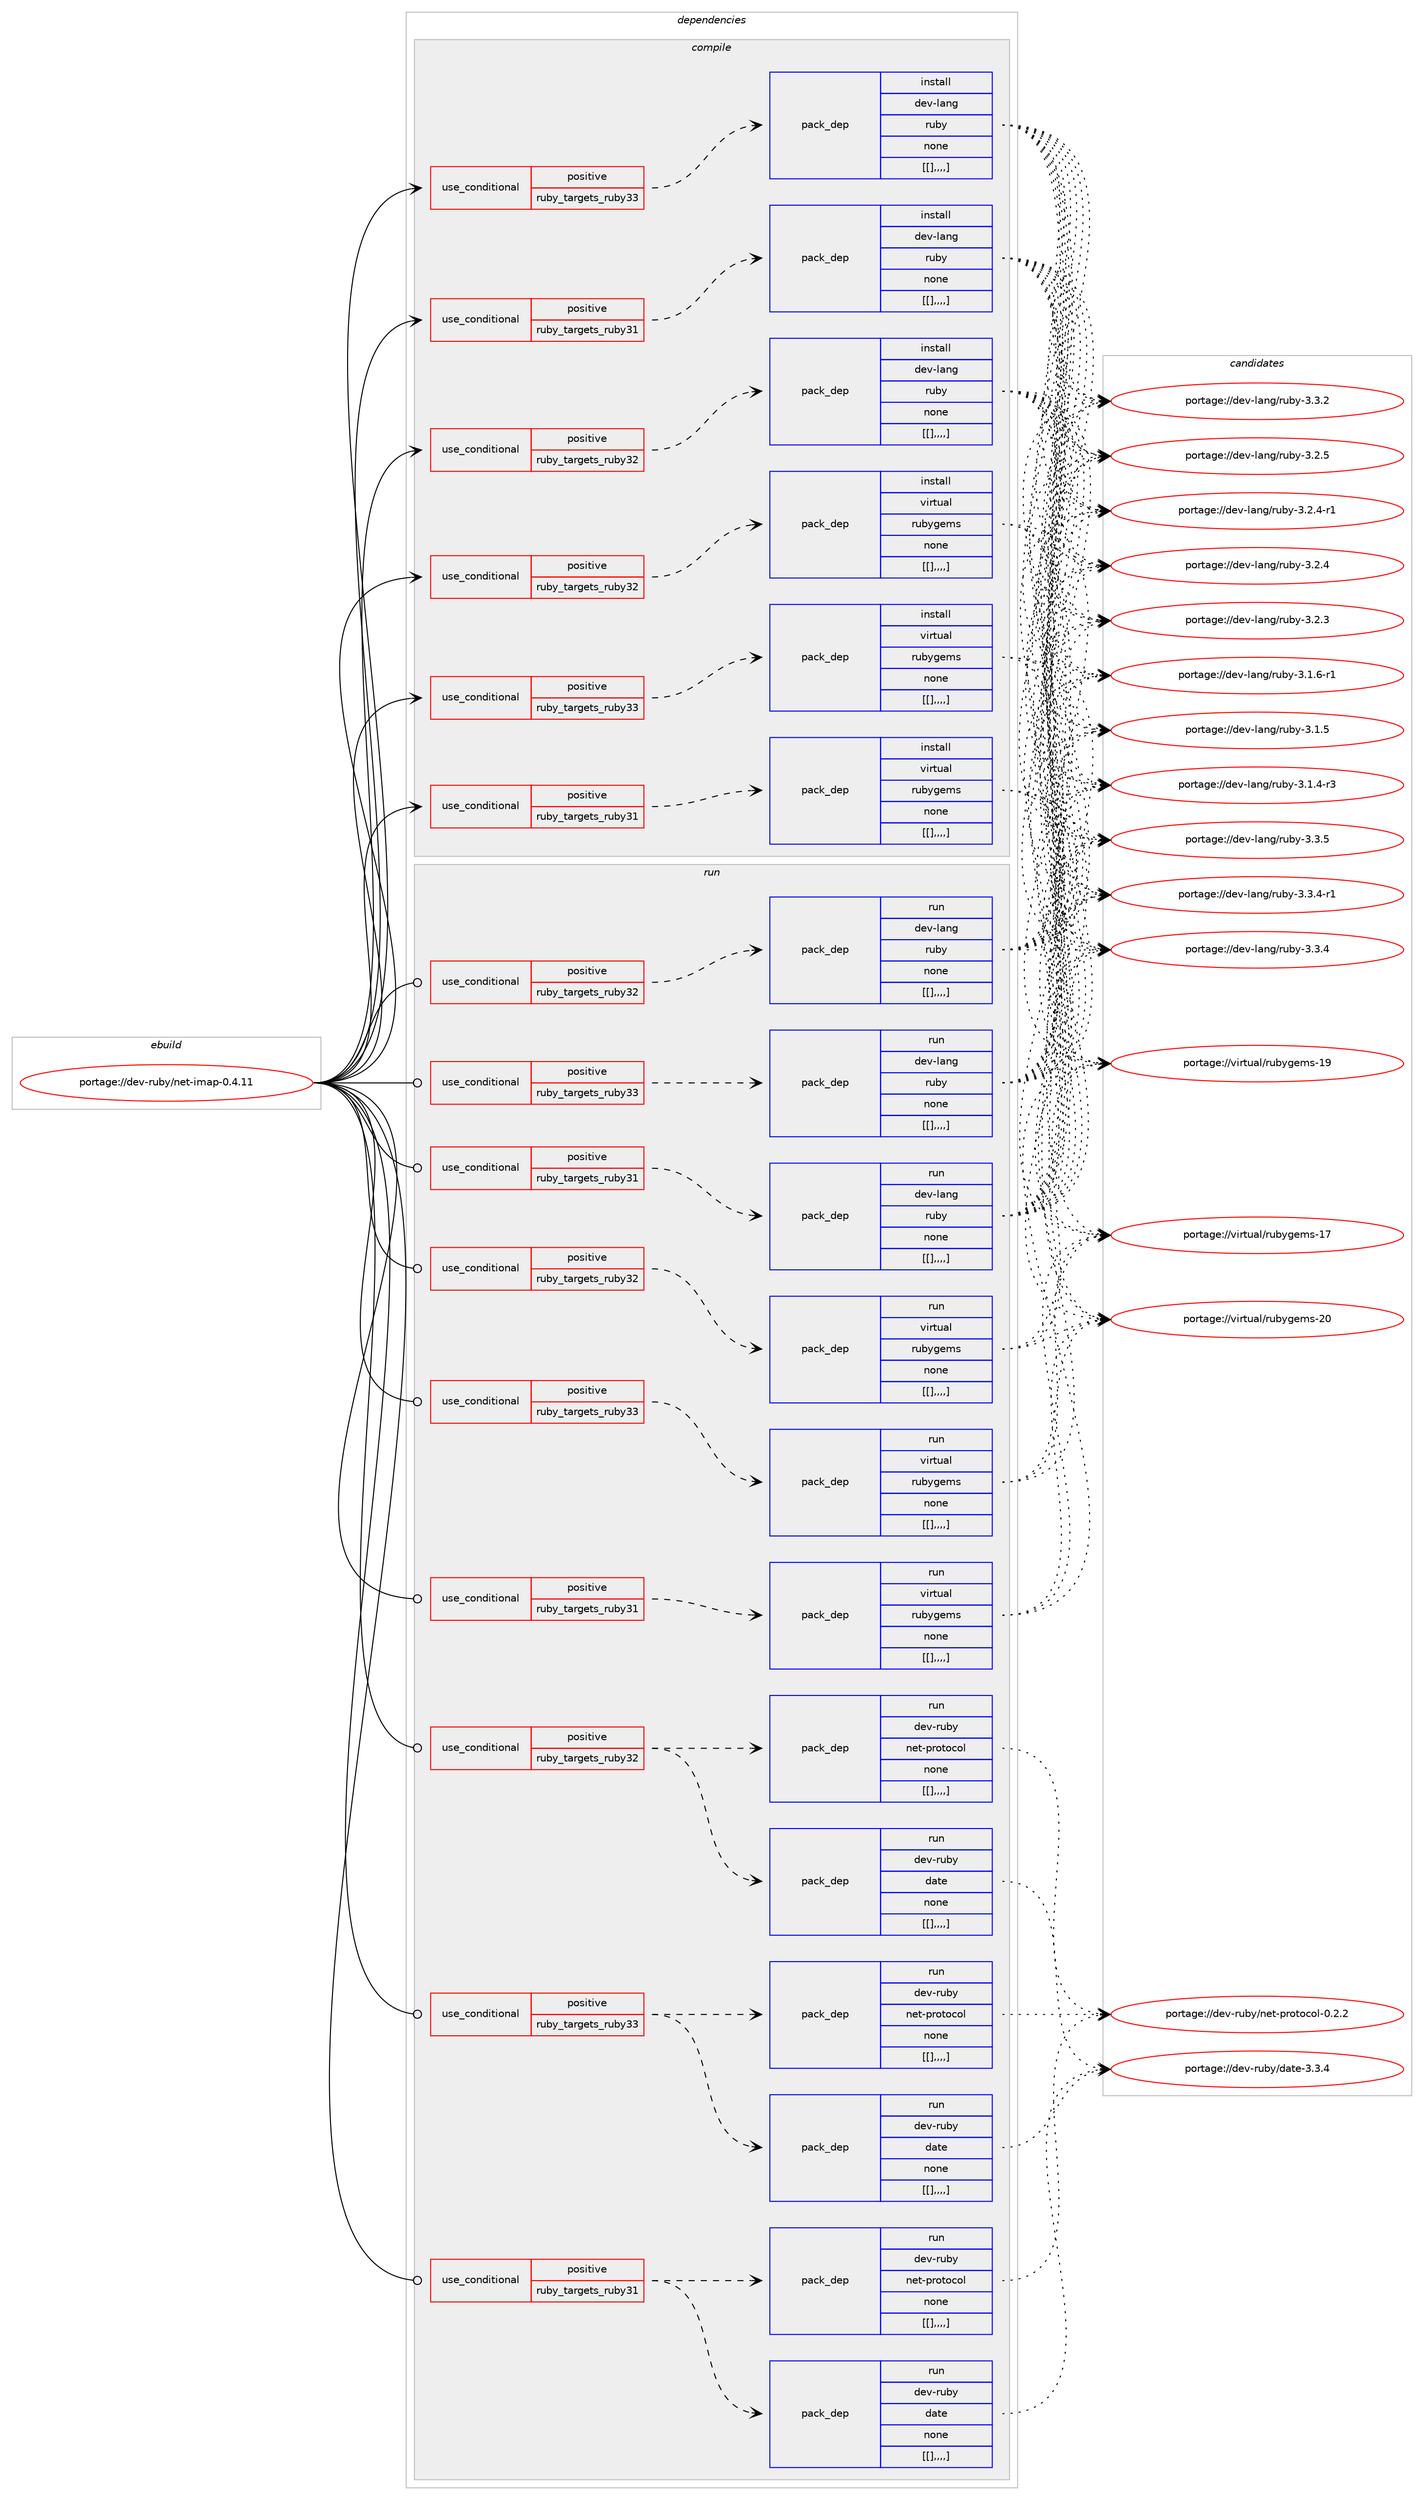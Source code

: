 digraph prolog {

# *************
# Graph options
# *************

newrank=true;
concentrate=true;
compound=true;
graph [rankdir=LR,fontname=Helvetica,fontsize=10,ranksep=1.5];#, ranksep=2.5, nodesep=0.2];
edge  [arrowhead=vee];
node  [fontname=Helvetica,fontsize=10];

# **********
# The ebuild
# **********

subgraph cluster_leftcol {
color=gray;
label=<<i>ebuild</i>>;
id [label="portage://dev-ruby/net-imap-0.4.11", color=red, width=4, href="../dev-ruby/net-imap-0.4.11.svg"];
}

# ****************
# The dependencies
# ****************

subgraph cluster_midcol {
color=gray;
label=<<i>dependencies</i>>;
subgraph cluster_compile {
fillcolor="#eeeeee";
style=filled;
label=<<i>compile</i>>;
subgraph cond53087 {
dependency195251 [label=<<TABLE BORDER="0" CELLBORDER="1" CELLSPACING="0" CELLPADDING="4"><TR><TD ROWSPAN="3" CELLPADDING="10">use_conditional</TD></TR><TR><TD>positive</TD></TR><TR><TD>ruby_targets_ruby31</TD></TR></TABLE>>, shape=none, color=red];
subgraph pack140828 {
dependency195252 [label=<<TABLE BORDER="0" CELLBORDER="1" CELLSPACING="0" CELLPADDING="4" WIDTH="220"><TR><TD ROWSPAN="6" CELLPADDING="30">pack_dep</TD></TR><TR><TD WIDTH="110">install</TD></TR><TR><TD>dev-lang</TD></TR><TR><TD>ruby</TD></TR><TR><TD>none</TD></TR><TR><TD>[[],,,,]</TD></TR></TABLE>>, shape=none, color=blue];
}
dependency195251:e -> dependency195252:w [weight=20,style="dashed",arrowhead="vee"];
}
id:e -> dependency195251:w [weight=20,style="solid",arrowhead="vee"];
subgraph cond53088 {
dependency195253 [label=<<TABLE BORDER="0" CELLBORDER="1" CELLSPACING="0" CELLPADDING="4"><TR><TD ROWSPAN="3" CELLPADDING="10">use_conditional</TD></TR><TR><TD>positive</TD></TR><TR><TD>ruby_targets_ruby31</TD></TR></TABLE>>, shape=none, color=red];
subgraph pack140829 {
dependency195254 [label=<<TABLE BORDER="0" CELLBORDER="1" CELLSPACING="0" CELLPADDING="4" WIDTH="220"><TR><TD ROWSPAN="6" CELLPADDING="30">pack_dep</TD></TR><TR><TD WIDTH="110">install</TD></TR><TR><TD>virtual</TD></TR><TR><TD>rubygems</TD></TR><TR><TD>none</TD></TR><TR><TD>[[],,,,]</TD></TR></TABLE>>, shape=none, color=blue];
}
dependency195253:e -> dependency195254:w [weight=20,style="dashed",arrowhead="vee"];
}
id:e -> dependency195253:w [weight=20,style="solid",arrowhead="vee"];
subgraph cond53089 {
dependency195255 [label=<<TABLE BORDER="0" CELLBORDER="1" CELLSPACING="0" CELLPADDING="4"><TR><TD ROWSPAN="3" CELLPADDING="10">use_conditional</TD></TR><TR><TD>positive</TD></TR><TR><TD>ruby_targets_ruby32</TD></TR></TABLE>>, shape=none, color=red];
subgraph pack140830 {
dependency195256 [label=<<TABLE BORDER="0" CELLBORDER="1" CELLSPACING="0" CELLPADDING="4" WIDTH="220"><TR><TD ROWSPAN="6" CELLPADDING="30">pack_dep</TD></TR><TR><TD WIDTH="110">install</TD></TR><TR><TD>dev-lang</TD></TR><TR><TD>ruby</TD></TR><TR><TD>none</TD></TR><TR><TD>[[],,,,]</TD></TR></TABLE>>, shape=none, color=blue];
}
dependency195255:e -> dependency195256:w [weight=20,style="dashed",arrowhead="vee"];
}
id:e -> dependency195255:w [weight=20,style="solid",arrowhead="vee"];
subgraph cond53090 {
dependency195257 [label=<<TABLE BORDER="0" CELLBORDER="1" CELLSPACING="0" CELLPADDING="4"><TR><TD ROWSPAN="3" CELLPADDING="10">use_conditional</TD></TR><TR><TD>positive</TD></TR><TR><TD>ruby_targets_ruby32</TD></TR></TABLE>>, shape=none, color=red];
subgraph pack140831 {
dependency195258 [label=<<TABLE BORDER="0" CELLBORDER="1" CELLSPACING="0" CELLPADDING="4" WIDTH="220"><TR><TD ROWSPAN="6" CELLPADDING="30">pack_dep</TD></TR><TR><TD WIDTH="110">install</TD></TR><TR><TD>virtual</TD></TR><TR><TD>rubygems</TD></TR><TR><TD>none</TD></TR><TR><TD>[[],,,,]</TD></TR></TABLE>>, shape=none, color=blue];
}
dependency195257:e -> dependency195258:w [weight=20,style="dashed",arrowhead="vee"];
}
id:e -> dependency195257:w [weight=20,style="solid",arrowhead="vee"];
subgraph cond53091 {
dependency195259 [label=<<TABLE BORDER="0" CELLBORDER="1" CELLSPACING="0" CELLPADDING="4"><TR><TD ROWSPAN="3" CELLPADDING="10">use_conditional</TD></TR><TR><TD>positive</TD></TR><TR><TD>ruby_targets_ruby33</TD></TR></TABLE>>, shape=none, color=red];
subgraph pack140832 {
dependency195260 [label=<<TABLE BORDER="0" CELLBORDER="1" CELLSPACING="0" CELLPADDING="4" WIDTH="220"><TR><TD ROWSPAN="6" CELLPADDING="30">pack_dep</TD></TR><TR><TD WIDTH="110">install</TD></TR><TR><TD>dev-lang</TD></TR><TR><TD>ruby</TD></TR><TR><TD>none</TD></TR><TR><TD>[[],,,,]</TD></TR></TABLE>>, shape=none, color=blue];
}
dependency195259:e -> dependency195260:w [weight=20,style="dashed",arrowhead="vee"];
}
id:e -> dependency195259:w [weight=20,style="solid",arrowhead="vee"];
subgraph cond53092 {
dependency195261 [label=<<TABLE BORDER="0" CELLBORDER="1" CELLSPACING="0" CELLPADDING="4"><TR><TD ROWSPAN="3" CELLPADDING="10">use_conditional</TD></TR><TR><TD>positive</TD></TR><TR><TD>ruby_targets_ruby33</TD></TR></TABLE>>, shape=none, color=red];
subgraph pack140833 {
dependency195262 [label=<<TABLE BORDER="0" CELLBORDER="1" CELLSPACING="0" CELLPADDING="4" WIDTH="220"><TR><TD ROWSPAN="6" CELLPADDING="30">pack_dep</TD></TR><TR><TD WIDTH="110">install</TD></TR><TR><TD>virtual</TD></TR><TR><TD>rubygems</TD></TR><TR><TD>none</TD></TR><TR><TD>[[],,,,]</TD></TR></TABLE>>, shape=none, color=blue];
}
dependency195261:e -> dependency195262:w [weight=20,style="dashed",arrowhead="vee"];
}
id:e -> dependency195261:w [weight=20,style="solid",arrowhead="vee"];
}
subgraph cluster_compileandrun {
fillcolor="#eeeeee";
style=filled;
label=<<i>compile and run</i>>;
}
subgraph cluster_run {
fillcolor="#eeeeee";
style=filled;
label=<<i>run</i>>;
subgraph cond53093 {
dependency195263 [label=<<TABLE BORDER="0" CELLBORDER="1" CELLSPACING="0" CELLPADDING="4"><TR><TD ROWSPAN="3" CELLPADDING="10">use_conditional</TD></TR><TR><TD>positive</TD></TR><TR><TD>ruby_targets_ruby31</TD></TR></TABLE>>, shape=none, color=red];
subgraph pack140834 {
dependency195264 [label=<<TABLE BORDER="0" CELLBORDER="1" CELLSPACING="0" CELLPADDING="4" WIDTH="220"><TR><TD ROWSPAN="6" CELLPADDING="30">pack_dep</TD></TR><TR><TD WIDTH="110">run</TD></TR><TR><TD>dev-lang</TD></TR><TR><TD>ruby</TD></TR><TR><TD>none</TD></TR><TR><TD>[[],,,,]</TD></TR></TABLE>>, shape=none, color=blue];
}
dependency195263:e -> dependency195264:w [weight=20,style="dashed",arrowhead="vee"];
}
id:e -> dependency195263:w [weight=20,style="solid",arrowhead="odot"];
subgraph cond53094 {
dependency195265 [label=<<TABLE BORDER="0" CELLBORDER="1" CELLSPACING="0" CELLPADDING="4"><TR><TD ROWSPAN="3" CELLPADDING="10">use_conditional</TD></TR><TR><TD>positive</TD></TR><TR><TD>ruby_targets_ruby31</TD></TR></TABLE>>, shape=none, color=red];
subgraph pack140835 {
dependency195266 [label=<<TABLE BORDER="0" CELLBORDER="1" CELLSPACING="0" CELLPADDING="4" WIDTH="220"><TR><TD ROWSPAN="6" CELLPADDING="30">pack_dep</TD></TR><TR><TD WIDTH="110">run</TD></TR><TR><TD>dev-ruby</TD></TR><TR><TD>date</TD></TR><TR><TD>none</TD></TR><TR><TD>[[],,,,]</TD></TR></TABLE>>, shape=none, color=blue];
}
dependency195265:e -> dependency195266:w [weight=20,style="dashed",arrowhead="vee"];
subgraph pack140836 {
dependency195267 [label=<<TABLE BORDER="0" CELLBORDER="1" CELLSPACING="0" CELLPADDING="4" WIDTH="220"><TR><TD ROWSPAN="6" CELLPADDING="30">pack_dep</TD></TR><TR><TD WIDTH="110">run</TD></TR><TR><TD>dev-ruby</TD></TR><TR><TD>net-protocol</TD></TR><TR><TD>none</TD></TR><TR><TD>[[],,,,]</TD></TR></TABLE>>, shape=none, color=blue];
}
dependency195265:e -> dependency195267:w [weight=20,style="dashed",arrowhead="vee"];
}
id:e -> dependency195265:w [weight=20,style="solid",arrowhead="odot"];
subgraph cond53095 {
dependency195268 [label=<<TABLE BORDER="0" CELLBORDER="1" CELLSPACING="0" CELLPADDING="4"><TR><TD ROWSPAN="3" CELLPADDING="10">use_conditional</TD></TR><TR><TD>positive</TD></TR><TR><TD>ruby_targets_ruby31</TD></TR></TABLE>>, shape=none, color=red];
subgraph pack140837 {
dependency195269 [label=<<TABLE BORDER="0" CELLBORDER="1" CELLSPACING="0" CELLPADDING="4" WIDTH="220"><TR><TD ROWSPAN="6" CELLPADDING="30">pack_dep</TD></TR><TR><TD WIDTH="110">run</TD></TR><TR><TD>virtual</TD></TR><TR><TD>rubygems</TD></TR><TR><TD>none</TD></TR><TR><TD>[[],,,,]</TD></TR></TABLE>>, shape=none, color=blue];
}
dependency195268:e -> dependency195269:w [weight=20,style="dashed",arrowhead="vee"];
}
id:e -> dependency195268:w [weight=20,style="solid",arrowhead="odot"];
subgraph cond53096 {
dependency195270 [label=<<TABLE BORDER="0" CELLBORDER="1" CELLSPACING="0" CELLPADDING="4"><TR><TD ROWSPAN="3" CELLPADDING="10">use_conditional</TD></TR><TR><TD>positive</TD></TR><TR><TD>ruby_targets_ruby32</TD></TR></TABLE>>, shape=none, color=red];
subgraph pack140838 {
dependency195271 [label=<<TABLE BORDER="0" CELLBORDER="1" CELLSPACING="0" CELLPADDING="4" WIDTH="220"><TR><TD ROWSPAN="6" CELLPADDING="30">pack_dep</TD></TR><TR><TD WIDTH="110">run</TD></TR><TR><TD>dev-lang</TD></TR><TR><TD>ruby</TD></TR><TR><TD>none</TD></TR><TR><TD>[[],,,,]</TD></TR></TABLE>>, shape=none, color=blue];
}
dependency195270:e -> dependency195271:w [weight=20,style="dashed",arrowhead="vee"];
}
id:e -> dependency195270:w [weight=20,style="solid",arrowhead="odot"];
subgraph cond53097 {
dependency195272 [label=<<TABLE BORDER="0" CELLBORDER="1" CELLSPACING="0" CELLPADDING="4"><TR><TD ROWSPAN="3" CELLPADDING="10">use_conditional</TD></TR><TR><TD>positive</TD></TR><TR><TD>ruby_targets_ruby32</TD></TR></TABLE>>, shape=none, color=red];
subgraph pack140839 {
dependency195273 [label=<<TABLE BORDER="0" CELLBORDER="1" CELLSPACING="0" CELLPADDING="4" WIDTH="220"><TR><TD ROWSPAN="6" CELLPADDING="30">pack_dep</TD></TR><TR><TD WIDTH="110">run</TD></TR><TR><TD>dev-ruby</TD></TR><TR><TD>date</TD></TR><TR><TD>none</TD></TR><TR><TD>[[],,,,]</TD></TR></TABLE>>, shape=none, color=blue];
}
dependency195272:e -> dependency195273:w [weight=20,style="dashed",arrowhead="vee"];
subgraph pack140840 {
dependency195274 [label=<<TABLE BORDER="0" CELLBORDER="1" CELLSPACING="0" CELLPADDING="4" WIDTH="220"><TR><TD ROWSPAN="6" CELLPADDING="30">pack_dep</TD></TR><TR><TD WIDTH="110">run</TD></TR><TR><TD>dev-ruby</TD></TR><TR><TD>net-protocol</TD></TR><TR><TD>none</TD></TR><TR><TD>[[],,,,]</TD></TR></TABLE>>, shape=none, color=blue];
}
dependency195272:e -> dependency195274:w [weight=20,style="dashed",arrowhead="vee"];
}
id:e -> dependency195272:w [weight=20,style="solid",arrowhead="odot"];
subgraph cond53098 {
dependency195275 [label=<<TABLE BORDER="0" CELLBORDER="1" CELLSPACING="0" CELLPADDING="4"><TR><TD ROWSPAN="3" CELLPADDING="10">use_conditional</TD></TR><TR><TD>positive</TD></TR><TR><TD>ruby_targets_ruby32</TD></TR></TABLE>>, shape=none, color=red];
subgraph pack140841 {
dependency195276 [label=<<TABLE BORDER="0" CELLBORDER="1" CELLSPACING="0" CELLPADDING="4" WIDTH="220"><TR><TD ROWSPAN="6" CELLPADDING="30">pack_dep</TD></TR><TR><TD WIDTH="110">run</TD></TR><TR><TD>virtual</TD></TR><TR><TD>rubygems</TD></TR><TR><TD>none</TD></TR><TR><TD>[[],,,,]</TD></TR></TABLE>>, shape=none, color=blue];
}
dependency195275:e -> dependency195276:w [weight=20,style="dashed",arrowhead="vee"];
}
id:e -> dependency195275:w [weight=20,style="solid",arrowhead="odot"];
subgraph cond53099 {
dependency195277 [label=<<TABLE BORDER="0" CELLBORDER="1" CELLSPACING="0" CELLPADDING="4"><TR><TD ROWSPAN="3" CELLPADDING="10">use_conditional</TD></TR><TR><TD>positive</TD></TR><TR><TD>ruby_targets_ruby33</TD></TR></TABLE>>, shape=none, color=red];
subgraph pack140842 {
dependency195278 [label=<<TABLE BORDER="0" CELLBORDER="1" CELLSPACING="0" CELLPADDING="4" WIDTH="220"><TR><TD ROWSPAN="6" CELLPADDING="30">pack_dep</TD></TR><TR><TD WIDTH="110">run</TD></TR><TR><TD>dev-lang</TD></TR><TR><TD>ruby</TD></TR><TR><TD>none</TD></TR><TR><TD>[[],,,,]</TD></TR></TABLE>>, shape=none, color=blue];
}
dependency195277:e -> dependency195278:w [weight=20,style="dashed",arrowhead="vee"];
}
id:e -> dependency195277:w [weight=20,style="solid",arrowhead="odot"];
subgraph cond53100 {
dependency195279 [label=<<TABLE BORDER="0" CELLBORDER="1" CELLSPACING="0" CELLPADDING="4"><TR><TD ROWSPAN="3" CELLPADDING="10">use_conditional</TD></TR><TR><TD>positive</TD></TR><TR><TD>ruby_targets_ruby33</TD></TR></TABLE>>, shape=none, color=red];
subgraph pack140843 {
dependency195280 [label=<<TABLE BORDER="0" CELLBORDER="1" CELLSPACING="0" CELLPADDING="4" WIDTH="220"><TR><TD ROWSPAN="6" CELLPADDING="30">pack_dep</TD></TR><TR><TD WIDTH="110">run</TD></TR><TR><TD>dev-ruby</TD></TR><TR><TD>date</TD></TR><TR><TD>none</TD></TR><TR><TD>[[],,,,]</TD></TR></TABLE>>, shape=none, color=blue];
}
dependency195279:e -> dependency195280:w [weight=20,style="dashed",arrowhead="vee"];
subgraph pack140844 {
dependency195281 [label=<<TABLE BORDER="0" CELLBORDER="1" CELLSPACING="0" CELLPADDING="4" WIDTH="220"><TR><TD ROWSPAN="6" CELLPADDING="30">pack_dep</TD></TR><TR><TD WIDTH="110">run</TD></TR><TR><TD>dev-ruby</TD></TR><TR><TD>net-protocol</TD></TR><TR><TD>none</TD></TR><TR><TD>[[],,,,]</TD></TR></TABLE>>, shape=none, color=blue];
}
dependency195279:e -> dependency195281:w [weight=20,style="dashed",arrowhead="vee"];
}
id:e -> dependency195279:w [weight=20,style="solid",arrowhead="odot"];
subgraph cond53101 {
dependency195282 [label=<<TABLE BORDER="0" CELLBORDER="1" CELLSPACING="0" CELLPADDING="4"><TR><TD ROWSPAN="3" CELLPADDING="10">use_conditional</TD></TR><TR><TD>positive</TD></TR><TR><TD>ruby_targets_ruby33</TD></TR></TABLE>>, shape=none, color=red];
subgraph pack140845 {
dependency195283 [label=<<TABLE BORDER="0" CELLBORDER="1" CELLSPACING="0" CELLPADDING="4" WIDTH="220"><TR><TD ROWSPAN="6" CELLPADDING="30">pack_dep</TD></TR><TR><TD WIDTH="110">run</TD></TR><TR><TD>virtual</TD></TR><TR><TD>rubygems</TD></TR><TR><TD>none</TD></TR><TR><TD>[[],,,,]</TD></TR></TABLE>>, shape=none, color=blue];
}
dependency195282:e -> dependency195283:w [weight=20,style="dashed",arrowhead="vee"];
}
id:e -> dependency195282:w [weight=20,style="solid",arrowhead="odot"];
}
}

# **************
# The candidates
# **************

subgraph cluster_choices {
rank=same;
color=gray;
label=<<i>candidates</i>>;

subgraph choice140828 {
color=black;
nodesep=1;
choice10010111845108971101034711411798121455146514653 [label="portage://dev-lang/ruby-3.3.5", color=red, width=4,href="../dev-lang/ruby-3.3.5.svg"];
choice100101118451089711010347114117981214551465146524511449 [label="portage://dev-lang/ruby-3.3.4-r1", color=red, width=4,href="../dev-lang/ruby-3.3.4-r1.svg"];
choice10010111845108971101034711411798121455146514652 [label="portage://dev-lang/ruby-3.3.4", color=red, width=4,href="../dev-lang/ruby-3.3.4.svg"];
choice10010111845108971101034711411798121455146514650 [label="portage://dev-lang/ruby-3.3.2", color=red, width=4,href="../dev-lang/ruby-3.3.2.svg"];
choice10010111845108971101034711411798121455146504653 [label="portage://dev-lang/ruby-3.2.5", color=red, width=4,href="../dev-lang/ruby-3.2.5.svg"];
choice100101118451089711010347114117981214551465046524511449 [label="portage://dev-lang/ruby-3.2.4-r1", color=red, width=4,href="../dev-lang/ruby-3.2.4-r1.svg"];
choice10010111845108971101034711411798121455146504652 [label="portage://dev-lang/ruby-3.2.4", color=red, width=4,href="../dev-lang/ruby-3.2.4.svg"];
choice10010111845108971101034711411798121455146504651 [label="portage://dev-lang/ruby-3.2.3", color=red, width=4,href="../dev-lang/ruby-3.2.3.svg"];
choice100101118451089711010347114117981214551464946544511449 [label="portage://dev-lang/ruby-3.1.6-r1", color=red, width=4,href="../dev-lang/ruby-3.1.6-r1.svg"];
choice10010111845108971101034711411798121455146494653 [label="portage://dev-lang/ruby-3.1.5", color=red, width=4,href="../dev-lang/ruby-3.1.5.svg"];
choice100101118451089711010347114117981214551464946524511451 [label="portage://dev-lang/ruby-3.1.4-r3", color=red, width=4,href="../dev-lang/ruby-3.1.4-r3.svg"];
dependency195252:e -> choice10010111845108971101034711411798121455146514653:w [style=dotted,weight="100"];
dependency195252:e -> choice100101118451089711010347114117981214551465146524511449:w [style=dotted,weight="100"];
dependency195252:e -> choice10010111845108971101034711411798121455146514652:w [style=dotted,weight="100"];
dependency195252:e -> choice10010111845108971101034711411798121455146514650:w [style=dotted,weight="100"];
dependency195252:e -> choice10010111845108971101034711411798121455146504653:w [style=dotted,weight="100"];
dependency195252:e -> choice100101118451089711010347114117981214551465046524511449:w [style=dotted,weight="100"];
dependency195252:e -> choice10010111845108971101034711411798121455146504652:w [style=dotted,weight="100"];
dependency195252:e -> choice10010111845108971101034711411798121455146504651:w [style=dotted,weight="100"];
dependency195252:e -> choice100101118451089711010347114117981214551464946544511449:w [style=dotted,weight="100"];
dependency195252:e -> choice10010111845108971101034711411798121455146494653:w [style=dotted,weight="100"];
dependency195252:e -> choice100101118451089711010347114117981214551464946524511451:w [style=dotted,weight="100"];
}
subgraph choice140829 {
color=black;
nodesep=1;
choice118105114116117971084711411798121103101109115455048 [label="portage://virtual/rubygems-20", color=red, width=4,href="../virtual/rubygems-20.svg"];
choice118105114116117971084711411798121103101109115454957 [label="portage://virtual/rubygems-19", color=red, width=4,href="../virtual/rubygems-19.svg"];
choice118105114116117971084711411798121103101109115454955 [label="portage://virtual/rubygems-17", color=red, width=4,href="../virtual/rubygems-17.svg"];
dependency195254:e -> choice118105114116117971084711411798121103101109115455048:w [style=dotted,weight="100"];
dependency195254:e -> choice118105114116117971084711411798121103101109115454957:w [style=dotted,weight="100"];
dependency195254:e -> choice118105114116117971084711411798121103101109115454955:w [style=dotted,weight="100"];
}
subgraph choice140830 {
color=black;
nodesep=1;
choice10010111845108971101034711411798121455146514653 [label="portage://dev-lang/ruby-3.3.5", color=red, width=4,href="../dev-lang/ruby-3.3.5.svg"];
choice100101118451089711010347114117981214551465146524511449 [label="portage://dev-lang/ruby-3.3.4-r1", color=red, width=4,href="../dev-lang/ruby-3.3.4-r1.svg"];
choice10010111845108971101034711411798121455146514652 [label="portage://dev-lang/ruby-3.3.4", color=red, width=4,href="../dev-lang/ruby-3.3.4.svg"];
choice10010111845108971101034711411798121455146514650 [label="portage://dev-lang/ruby-3.3.2", color=red, width=4,href="../dev-lang/ruby-3.3.2.svg"];
choice10010111845108971101034711411798121455146504653 [label="portage://dev-lang/ruby-3.2.5", color=red, width=4,href="../dev-lang/ruby-3.2.5.svg"];
choice100101118451089711010347114117981214551465046524511449 [label="portage://dev-lang/ruby-3.2.4-r1", color=red, width=4,href="../dev-lang/ruby-3.2.4-r1.svg"];
choice10010111845108971101034711411798121455146504652 [label="portage://dev-lang/ruby-3.2.4", color=red, width=4,href="../dev-lang/ruby-3.2.4.svg"];
choice10010111845108971101034711411798121455146504651 [label="portage://dev-lang/ruby-3.2.3", color=red, width=4,href="../dev-lang/ruby-3.2.3.svg"];
choice100101118451089711010347114117981214551464946544511449 [label="portage://dev-lang/ruby-3.1.6-r1", color=red, width=4,href="../dev-lang/ruby-3.1.6-r1.svg"];
choice10010111845108971101034711411798121455146494653 [label="portage://dev-lang/ruby-3.1.5", color=red, width=4,href="../dev-lang/ruby-3.1.5.svg"];
choice100101118451089711010347114117981214551464946524511451 [label="portage://dev-lang/ruby-3.1.4-r3", color=red, width=4,href="../dev-lang/ruby-3.1.4-r3.svg"];
dependency195256:e -> choice10010111845108971101034711411798121455146514653:w [style=dotted,weight="100"];
dependency195256:e -> choice100101118451089711010347114117981214551465146524511449:w [style=dotted,weight="100"];
dependency195256:e -> choice10010111845108971101034711411798121455146514652:w [style=dotted,weight="100"];
dependency195256:e -> choice10010111845108971101034711411798121455146514650:w [style=dotted,weight="100"];
dependency195256:e -> choice10010111845108971101034711411798121455146504653:w [style=dotted,weight="100"];
dependency195256:e -> choice100101118451089711010347114117981214551465046524511449:w [style=dotted,weight="100"];
dependency195256:e -> choice10010111845108971101034711411798121455146504652:w [style=dotted,weight="100"];
dependency195256:e -> choice10010111845108971101034711411798121455146504651:w [style=dotted,weight="100"];
dependency195256:e -> choice100101118451089711010347114117981214551464946544511449:w [style=dotted,weight="100"];
dependency195256:e -> choice10010111845108971101034711411798121455146494653:w [style=dotted,weight="100"];
dependency195256:e -> choice100101118451089711010347114117981214551464946524511451:w [style=dotted,weight="100"];
}
subgraph choice140831 {
color=black;
nodesep=1;
choice118105114116117971084711411798121103101109115455048 [label="portage://virtual/rubygems-20", color=red, width=4,href="../virtual/rubygems-20.svg"];
choice118105114116117971084711411798121103101109115454957 [label="portage://virtual/rubygems-19", color=red, width=4,href="../virtual/rubygems-19.svg"];
choice118105114116117971084711411798121103101109115454955 [label="portage://virtual/rubygems-17", color=red, width=4,href="../virtual/rubygems-17.svg"];
dependency195258:e -> choice118105114116117971084711411798121103101109115455048:w [style=dotted,weight="100"];
dependency195258:e -> choice118105114116117971084711411798121103101109115454957:w [style=dotted,weight="100"];
dependency195258:e -> choice118105114116117971084711411798121103101109115454955:w [style=dotted,weight="100"];
}
subgraph choice140832 {
color=black;
nodesep=1;
choice10010111845108971101034711411798121455146514653 [label="portage://dev-lang/ruby-3.3.5", color=red, width=4,href="../dev-lang/ruby-3.3.5.svg"];
choice100101118451089711010347114117981214551465146524511449 [label="portage://dev-lang/ruby-3.3.4-r1", color=red, width=4,href="../dev-lang/ruby-3.3.4-r1.svg"];
choice10010111845108971101034711411798121455146514652 [label="portage://dev-lang/ruby-3.3.4", color=red, width=4,href="../dev-lang/ruby-3.3.4.svg"];
choice10010111845108971101034711411798121455146514650 [label="portage://dev-lang/ruby-3.3.2", color=red, width=4,href="../dev-lang/ruby-3.3.2.svg"];
choice10010111845108971101034711411798121455146504653 [label="portage://dev-lang/ruby-3.2.5", color=red, width=4,href="../dev-lang/ruby-3.2.5.svg"];
choice100101118451089711010347114117981214551465046524511449 [label="portage://dev-lang/ruby-3.2.4-r1", color=red, width=4,href="../dev-lang/ruby-3.2.4-r1.svg"];
choice10010111845108971101034711411798121455146504652 [label="portage://dev-lang/ruby-3.2.4", color=red, width=4,href="../dev-lang/ruby-3.2.4.svg"];
choice10010111845108971101034711411798121455146504651 [label="portage://dev-lang/ruby-3.2.3", color=red, width=4,href="../dev-lang/ruby-3.2.3.svg"];
choice100101118451089711010347114117981214551464946544511449 [label="portage://dev-lang/ruby-3.1.6-r1", color=red, width=4,href="../dev-lang/ruby-3.1.6-r1.svg"];
choice10010111845108971101034711411798121455146494653 [label="portage://dev-lang/ruby-3.1.5", color=red, width=4,href="../dev-lang/ruby-3.1.5.svg"];
choice100101118451089711010347114117981214551464946524511451 [label="portage://dev-lang/ruby-3.1.4-r3", color=red, width=4,href="../dev-lang/ruby-3.1.4-r3.svg"];
dependency195260:e -> choice10010111845108971101034711411798121455146514653:w [style=dotted,weight="100"];
dependency195260:e -> choice100101118451089711010347114117981214551465146524511449:w [style=dotted,weight="100"];
dependency195260:e -> choice10010111845108971101034711411798121455146514652:w [style=dotted,weight="100"];
dependency195260:e -> choice10010111845108971101034711411798121455146514650:w [style=dotted,weight="100"];
dependency195260:e -> choice10010111845108971101034711411798121455146504653:w [style=dotted,weight="100"];
dependency195260:e -> choice100101118451089711010347114117981214551465046524511449:w [style=dotted,weight="100"];
dependency195260:e -> choice10010111845108971101034711411798121455146504652:w [style=dotted,weight="100"];
dependency195260:e -> choice10010111845108971101034711411798121455146504651:w [style=dotted,weight="100"];
dependency195260:e -> choice100101118451089711010347114117981214551464946544511449:w [style=dotted,weight="100"];
dependency195260:e -> choice10010111845108971101034711411798121455146494653:w [style=dotted,weight="100"];
dependency195260:e -> choice100101118451089711010347114117981214551464946524511451:w [style=dotted,weight="100"];
}
subgraph choice140833 {
color=black;
nodesep=1;
choice118105114116117971084711411798121103101109115455048 [label="portage://virtual/rubygems-20", color=red, width=4,href="../virtual/rubygems-20.svg"];
choice118105114116117971084711411798121103101109115454957 [label="portage://virtual/rubygems-19", color=red, width=4,href="../virtual/rubygems-19.svg"];
choice118105114116117971084711411798121103101109115454955 [label="portage://virtual/rubygems-17", color=red, width=4,href="../virtual/rubygems-17.svg"];
dependency195262:e -> choice118105114116117971084711411798121103101109115455048:w [style=dotted,weight="100"];
dependency195262:e -> choice118105114116117971084711411798121103101109115454957:w [style=dotted,weight="100"];
dependency195262:e -> choice118105114116117971084711411798121103101109115454955:w [style=dotted,weight="100"];
}
subgraph choice140834 {
color=black;
nodesep=1;
choice10010111845108971101034711411798121455146514653 [label="portage://dev-lang/ruby-3.3.5", color=red, width=4,href="../dev-lang/ruby-3.3.5.svg"];
choice100101118451089711010347114117981214551465146524511449 [label="portage://dev-lang/ruby-3.3.4-r1", color=red, width=4,href="../dev-lang/ruby-3.3.4-r1.svg"];
choice10010111845108971101034711411798121455146514652 [label="portage://dev-lang/ruby-3.3.4", color=red, width=4,href="../dev-lang/ruby-3.3.4.svg"];
choice10010111845108971101034711411798121455146514650 [label="portage://dev-lang/ruby-3.3.2", color=red, width=4,href="../dev-lang/ruby-3.3.2.svg"];
choice10010111845108971101034711411798121455146504653 [label="portage://dev-lang/ruby-3.2.5", color=red, width=4,href="../dev-lang/ruby-3.2.5.svg"];
choice100101118451089711010347114117981214551465046524511449 [label="portage://dev-lang/ruby-3.2.4-r1", color=red, width=4,href="../dev-lang/ruby-3.2.4-r1.svg"];
choice10010111845108971101034711411798121455146504652 [label="portage://dev-lang/ruby-3.2.4", color=red, width=4,href="../dev-lang/ruby-3.2.4.svg"];
choice10010111845108971101034711411798121455146504651 [label="portage://dev-lang/ruby-3.2.3", color=red, width=4,href="../dev-lang/ruby-3.2.3.svg"];
choice100101118451089711010347114117981214551464946544511449 [label="portage://dev-lang/ruby-3.1.6-r1", color=red, width=4,href="../dev-lang/ruby-3.1.6-r1.svg"];
choice10010111845108971101034711411798121455146494653 [label="portage://dev-lang/ruby-3.1.5", color=red, width=4,href="../dev-lang/ruby-3.1.5.svg"];
choice100101118451089711010347114117981214551464946524511451 [label="portage://dev-lang/ruby-3.1.4-r3", color=red, width=4,href="../dev-lang/ruby-3.1.4-r3.svg"];
dependency195264:e -> choice10010111845108971101034711411798121455146514653:w [style=dotted,weight="100"];
dependency195264:e -> choice100101118451089711010347114117981214551465146524511449:w [style=dotted,weight="100"];
dependency195264:e -> choice10010111845108971101034711411798121455146514652:w [style=dotted,weight="100"];
dependency195264:e -> choice10010111845108971101034711411798121455146514650:w [style=dotted,weight="100"];
dependency195264:e -> choice10010111845108971101034711411798121455146504653:w [style=dotted,weight="100"];
dependency195264:e -> choice100101118451089711010347114117981214551465046524511449:w [style=dotted,weight="100"];
dependency195264:e -> choice10010111845108971101034711411798121455146504652:w [style=dotted,weight="100"];
dependency195264:e -> choice10010111845108971101034711411798121455146504651:w [style=dotted,weight="100"];
dependency195264:e -> choice100101118451089711010347114117981214551464946544511449:w [style=dotted,weight="100"];
dependency195264:e -> choice10010111845108971101034711411798121455146494653:w [style=dotted,weight="100"];
dependency195264:e -> choice100101118451089711010347114117981214551464946524511451:w [style=dotted,weight="100"];
}
subgraph choice140835 {
color=black;
nodesep=1;
choice10010111845114117981214710097116101455146514652 [label="portage://dev-ruby/date-3.3.4", color=red, width=4,href="../dev-ruby/date-3.3.4.svg"];
dependency195266:e -> choice10010111845114117981214710097116101455146514652:w [style=dotted,weight="100"];
}
subgraph choice140836 {
color=black;
nodesep=1;
choice1001011184511411798121471101011164511211411111611199111108454846504650 [label="portage://dev-ruby/net-protocol-0.2.2", color=red, width=4,href="../dev-ruby/net-protocol-0.2.2.svg"];
dependency195267:e -> choice1001011184511411798121471101011164511211411111611199111108454846504650:w [style=dotted,weight="100"];
}
subgraph choice140837 {
color=black;
nodesep=1;
choice118105114116117971084711411798121103101109115455048 [label="portage://virtual/rubygems-20", color=red, width=4,href="../virtual/rubygems-20.svg"];
choice118105114116117971084711411798121103101109115454957 [label="portage://virtual/rubygems-19", color=red, width=4,href="../virtual/rubygems-19.svg"];
choice118105114116117971084711411798121103101109115454955 [label="portage://virtual/rubygems-17", color=red, width=4,href="../virtual/rubygems-17.svg"];
dependency195269:e -> choice118105114116117971084711411798121103101109115455048:w [style=dotted,weight="100"];
dependency195269:e -> choice118105114116117971084711411798121103101109115454957:w [style=dotted,weight="100"];
dependency195269:e -> choice118105114116117971084711411798121103101109115454955:w [style=dotted,weight="100"];
}
subgraph choice140838 {
color=black;
nodesep=1;
choice10010111845108971101034711411798121455146514653 [label="portage://dev-lang/ruby-3.3.5", color=red, width=4,href="../dev-lang/ruby-3.3.5.svg"];
choice100101118451089711010347114117981214551465146524511449 [label="portage://dev-lang/ruby-3.3.4-r1", color=red, width=4,href="../dev-lang/ruby-3.3.4-r1.svg"];
choice10010111845108971101034711411798121455146514652 [label="portage://dev-lang/ruby-3.3.4", color=red, width=4,href="../dev-lang/ruby-3.3.4.svg"];
choice10010111845108971101034711411798121455146514650 [label="portage://dev-lang/ruby-3.3.2", color=red, width=4,href="../dev-lang/ruby-3.3.2.svg"];
choice10010111845108971101034711411798121455146504653 [label="portage://dev-lang/ruby-3.2.5", color=red, width=4,href="../dev-lang/ruby-3.2.5.svg"];
choice100101118451089711010347114117981214551465046524511449 [label="portage://dev-lang/ruby-3.2.4-r1", color=red, width=4,href="../dev-lang/ruby-3.2.4-r1.svg"];
choice10010111845108971101034711411798121455146504652 [label="portage://dev-lang/ruby-3.2.4", color=red, width=4,href="../dev-lang/ruby-3.2.4.svg"];
choice10010111845108971101034711411798121455146504651 [label="portage://dev-lang/ruby-3.2.3", color=red, width=4,href="../dev-lang/ruby-3.2.3.svg"];
choice100101118451089711010347114117981214551464946544511449 [label="portage://dev-lang/ruby-3.1.6-r1", color=red, width=4,href="../dev-lang/ruby-3.1.6-r1.svg"];
choice10010111845108971101034711411798121455146494653 [label="portage://dev-lang/ruby-3.1.5", color=red, width=4,href="../dev-lang/ruby-3.1.5.svg"];
choice100101118451089711010347114117981214551464946524511451 [label="portage://dev-lang/ruby-3.1.4-r3", color=red, width=4,href="../dev-lang/ruby-3.1.4-r3.svg"];
dependency195271:e -> choice10010111845108971101034711411798121455146514653:w [style=dotted,weight="100"];
dependency195271:e -> choice100101118451089711010347114117981214551465146524511449:w [style=dotted,weight="100"];
dependency195271:e -> choice10010111845108971101034711411798121455146514652:w [style=dotted,weight="100"];
dependency195271:e -> choice10010111845108971101034711411798121455146514650:w [style=dotted,weight="100"];
dependency195271:e -> choice10010111845108971101034711411798121455146504653:w [style=dotted,weight="100"];
dependency195271:e -> choice100101118451089711010347114117981214551465046524511449:w [style=dotted,weight="100"];
dependency195271:e -> choice10010111845108971101034711411798121455146504652:w [style=dotted,weight="100"];
dependency195271:e -> choice10010111845108971101034711411798121455146504651:w [style=dotted,weight="100"];
dependency195271:e -> choice100101118451089711010347114117981214551464946544511449:w [style=dotted,weight="100"];
dependency195271:e -> choice10010111845108971101034711411798121455146494653:w [style=dotted,weight="100"];
dependency195271:e -> choice100101118451089711010347114117981214551464946524511451:w [style=dotted,weight="100"];
}
subgraph choice140839 {
color=black;
nodesep=1;
choice10010111845114117981214710097116101455146514652 [label="portage://dev-ruby/date-3.3.4", color=red, width=4,href="../dev-ruby/date-3.3.4.svg"];
dependency195273:e -> choice10010111845114117981214710097116101455146514652:w [style=dotted,weight="100"];
}
subgraph choice140840 {
color=black;
nodesep=1;
choice1001011184511411798121471101011164511211411111611199111108454846504650 [label="portage://dev-ruby/net-protocol-0.2.2", color=red, width=4,href="../dev-ruby/net-protocol-0.2.2.svg"];
dependency195274:e -> choice1001011184511411798121471101011164511211411111611199111108454846504650:w [style=dotted,weight="100"];
}
subgraph choice140841 {
color=black;
nodesep=1;
choice118105114116117971084711411798121103101109115455048 [label="portage://virtual/rubygems-20", color=red, width=4,href="../virtual/rubygems-20.svg"];
choice118105114116117971084711411798121103101109115454957 [label="portage://virtual/rubygems-19", color=red, width=4,href="../virtual/rubygems-19.svg"];
choice118105114116117971084711411798121103101109115454955 [label="portage://virtual/rubygems-17", color=red, width=4,href="../virtual/rubygems-17.svg"];
dependency195276:e -> choice118105114116117971084711411798121103101109115455048:w [style=dotted,weight="100"];
dependency195276:e -> choice118105114116117971084711411798121103101109115454957:w [style=dotted,weight="100"];
dependency195276:e -> choice118105114116117971084711411798121103101109115454955:w [style=dotted,weight="100"];
}
subgraph choice140842 {
color=black;
nodesep=1;
choice10010111845108971101034711411798121455146514653 [label="portage://dev-lang/ruby-3.3.5", color=red, width=4,href="../dev-lang/ruby-3.3.5.svg"];
choice100101118451089711010347114117981214551465146524511449 [label="portage://dev-lang/ruby-3.3.4-r1", color=red, width=4,href="../dev-lang/ruby-3.3.4-r1.svg"];
choice10010111845108971101034711411798121455146514652 [label="portage://dev-lang/ruby-3.3.4", color=red, width=4,href="../dev-lang/ruby-3.3.4.svg"];
choice10010111845108971101034711411798121455146514650 [label="portage://dev-lang/ruby-3.3.2", color=red, width=4,href="../dev-lang/ruby-3.3.2.svg"];
choice10010111845108971101034711411798121455146504653 [label="portage://dev-lang/ruby-3.2.5", color=red, width=4,href="../dev-lang/ruby-3.2.5.svg"];
choice100101118451089711010347114117981214551465046524511449 [label="portage://dev-lang/ruby-3.2.4-r1", color=red, width=4,href="../dev-lang/ruby-3.2.4-r1.svg"];
choice10010111845108971101034711411798121455146504652 [label="portage://dev-lang/ruby-3.2.4", color=red, width=4,href="../dev-lang/ruby-3.2.4.svg"];
choice10010111845108971101034711411798121455146504651 [label="portage://dev-lang/ruby-3.2.3", color=red, width=4,href="../dev-lang/ruby-3.2.3.svg"];
choice100101118451089711010347114117981214551464946544511449 [label="portage://dev-lang/ruby-3.1.6-r1", color=red, width=4,href="../dev-lang/ruby-3.1.6-r1.svg"];
choice10010111845108971101034711411798121455146494653 [label="portage://dev-lang/ruby-3.1.5", color=red, width=4,href="../dev-lang/ruby-3.1.5.svg"];
choice100101118451089711010347114117981214551464946524511451 [label="portage://dev-lang/ruby-3.1.4-r3", color=red, width=4,href="../dev-lang/ruby-3.1.4-r3.svg"];
dependency195278:e -> choice10010111845108971101034711411798121455146514653:w [style=dotted,weight="100"];
dependency195278:e -> choice100101118451089711010347114117981214551465146524511449:w [style=dotted,weight="100"];
dependency195278:e -> choice10010111845108971101034711411798121455146514652:w [style=dotted,weight="100"];
dependency195278:e -> choice10010111845108971101034711411798121455146514650:w [style=dotted,weight="100"];
dependency195278:e -> choice10010111845108971101034711411798121455146504653:w [style=dotted,weight="100"];
dependency195278:e -> choice100101118451089711010347114117981214551465046524511449:w [style=dotted,weight="100"];
dependency195278:e -> choice10010111845108971101034711411798121455146504652:w [style=dotted,weight="100"];
dependency195278:e -> choice10010111845108971101034711411798121455146504651:w [style=dotted,weight="100"];
dependency195278:e -> choice100101118451089711010347114117981214551464946544511449:w [style=dotted,weight="100"];
dependency195278:e -> choice10010111845108971101034711411798121455146494653:w [style=dotted,weight="100"];
dependency195278:e -> choice100101118451089711010347114117981214551464946524511451:w [style=dotted,weight="100"];
}
subgraph choice140843 {
color=black;
nodesep=1;
choice10010111845114117981214710097116101455146514652 [label="portage://dev-ruby/date-3.3.4", color=red, width=4,href="../dev-ruby/date-3.3.4.svg"];
dependency195280:e -> choice10010111845114117981214710097116101455146514652:w [style=dotted,weight="100"];
}
subgraph choice140844 {
color=black;
nodesep=1;
choice1001011184511411798121471101011164511211411111611199111108454846504650 [label="portage://dev-ruby/net-protocol-0.2.2", color=red, width=4,href="../dev-ruby/net-protocol-0.2.2.svg"];
dependency195281:e -> choice1001011184511411798121471101011164511211411111611199111108454846504650:w [style=dotted,weight="100"];
}
subgraph choice140845 {
color=black;
nodesep=1;
choice118105114116117971084711411798121103101109115455048 [label="portage://virtual/rubygems-20", color=red, width=4,href="../virtual/rubygems-20.svg"];
choice118105114116117971084711411798121103101109115454957 [label="portage://virtual/rubygems-19", color=red, width=4,href="../virtual/rubygems-19.svg"];
choice118105114116117971084711411798121103101109115454955 [label="portage://virtual/rubygems-17", color=red, width=4,href="../virtual/rubygems-17.svg"];
dependency195283:e -> choice118105114116117971084711411798121103101109115455048:w [style=dotted,weight="100"];
dependency195283:e -> choice118105114116117971084711411798121103101109115454957:w [style=dotted,weight="100"];
dependency195283:e -> choice118105114116117971084711411798121103101109115454955:w [style=dotted,weight="100"];
}
}

}

